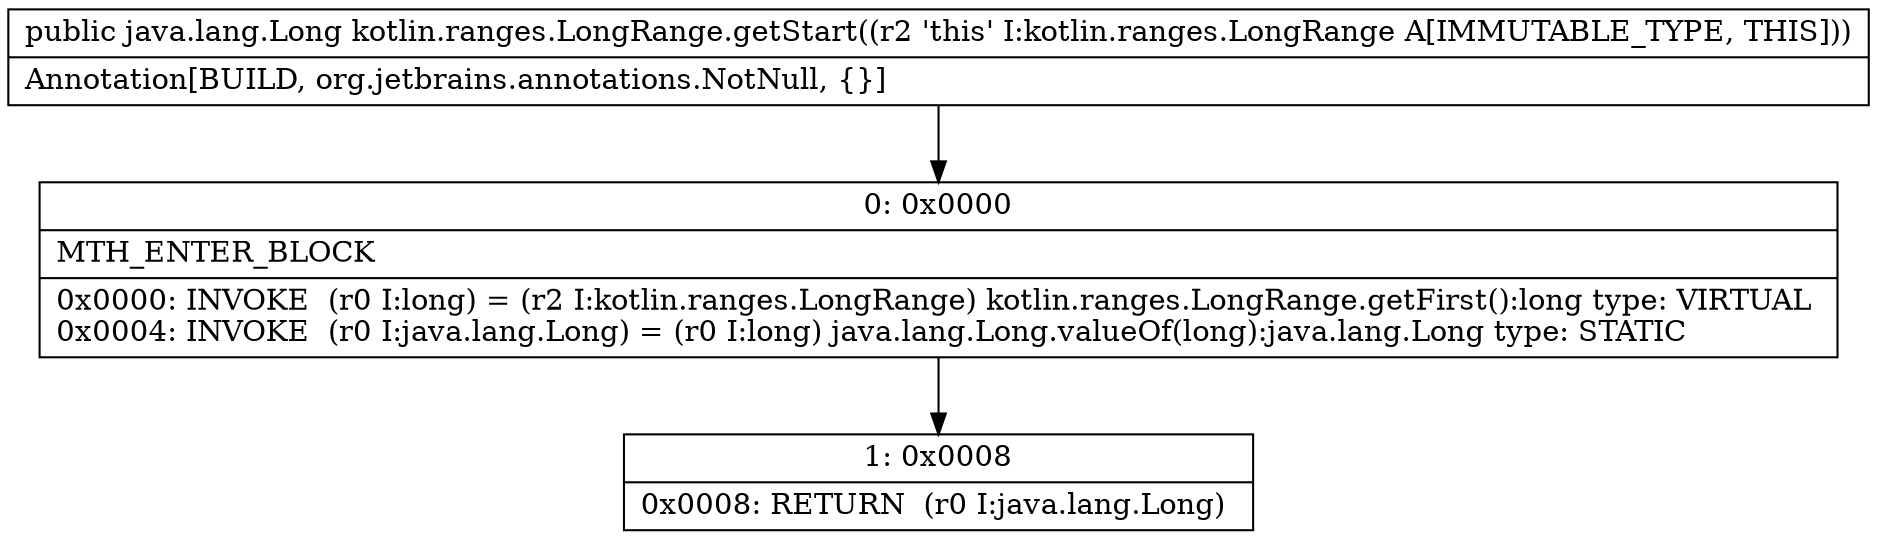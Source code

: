 digraph "CFG forkotlin.ranges.LongRange.getStart()Ljava\/lang\/Long;" {
Node_0 [shape=record,label="{0\:\ 0x0000|MTH_ENTER_BLOCK\l|0x0000: INVOKE  (r0 I:long) = (r2 I:kotlin.ranges.LongRange) kotlin.ranges.LongRange.getFirst():long type: VIRTUAL \l0x0004: INVOKE  (r0 I:java.lang.Long) = (r0 I:long) java.lang.Long.valueOf(long):java.lang.Long type: STATIC \l}"];
Node_1 [shape=record,label="{1\:\ 0x0008|0x0008: RETURN  (r0 I:java.lang.Long) \l}"];
MethodNode[shape=record,label="{public java.lang.Long kotlin.ranges.LongRange.getStart((r2 'this' I:kotlin.ranges.LongRange A[IMMUTABLE_TYPE, THIS]))  | Annotation[BUILD, org.jetbrains.annotations.NotNull, \{\}]\l}"];
MethodNode -> Node_0;
Node_0 -> Node_1;
}

